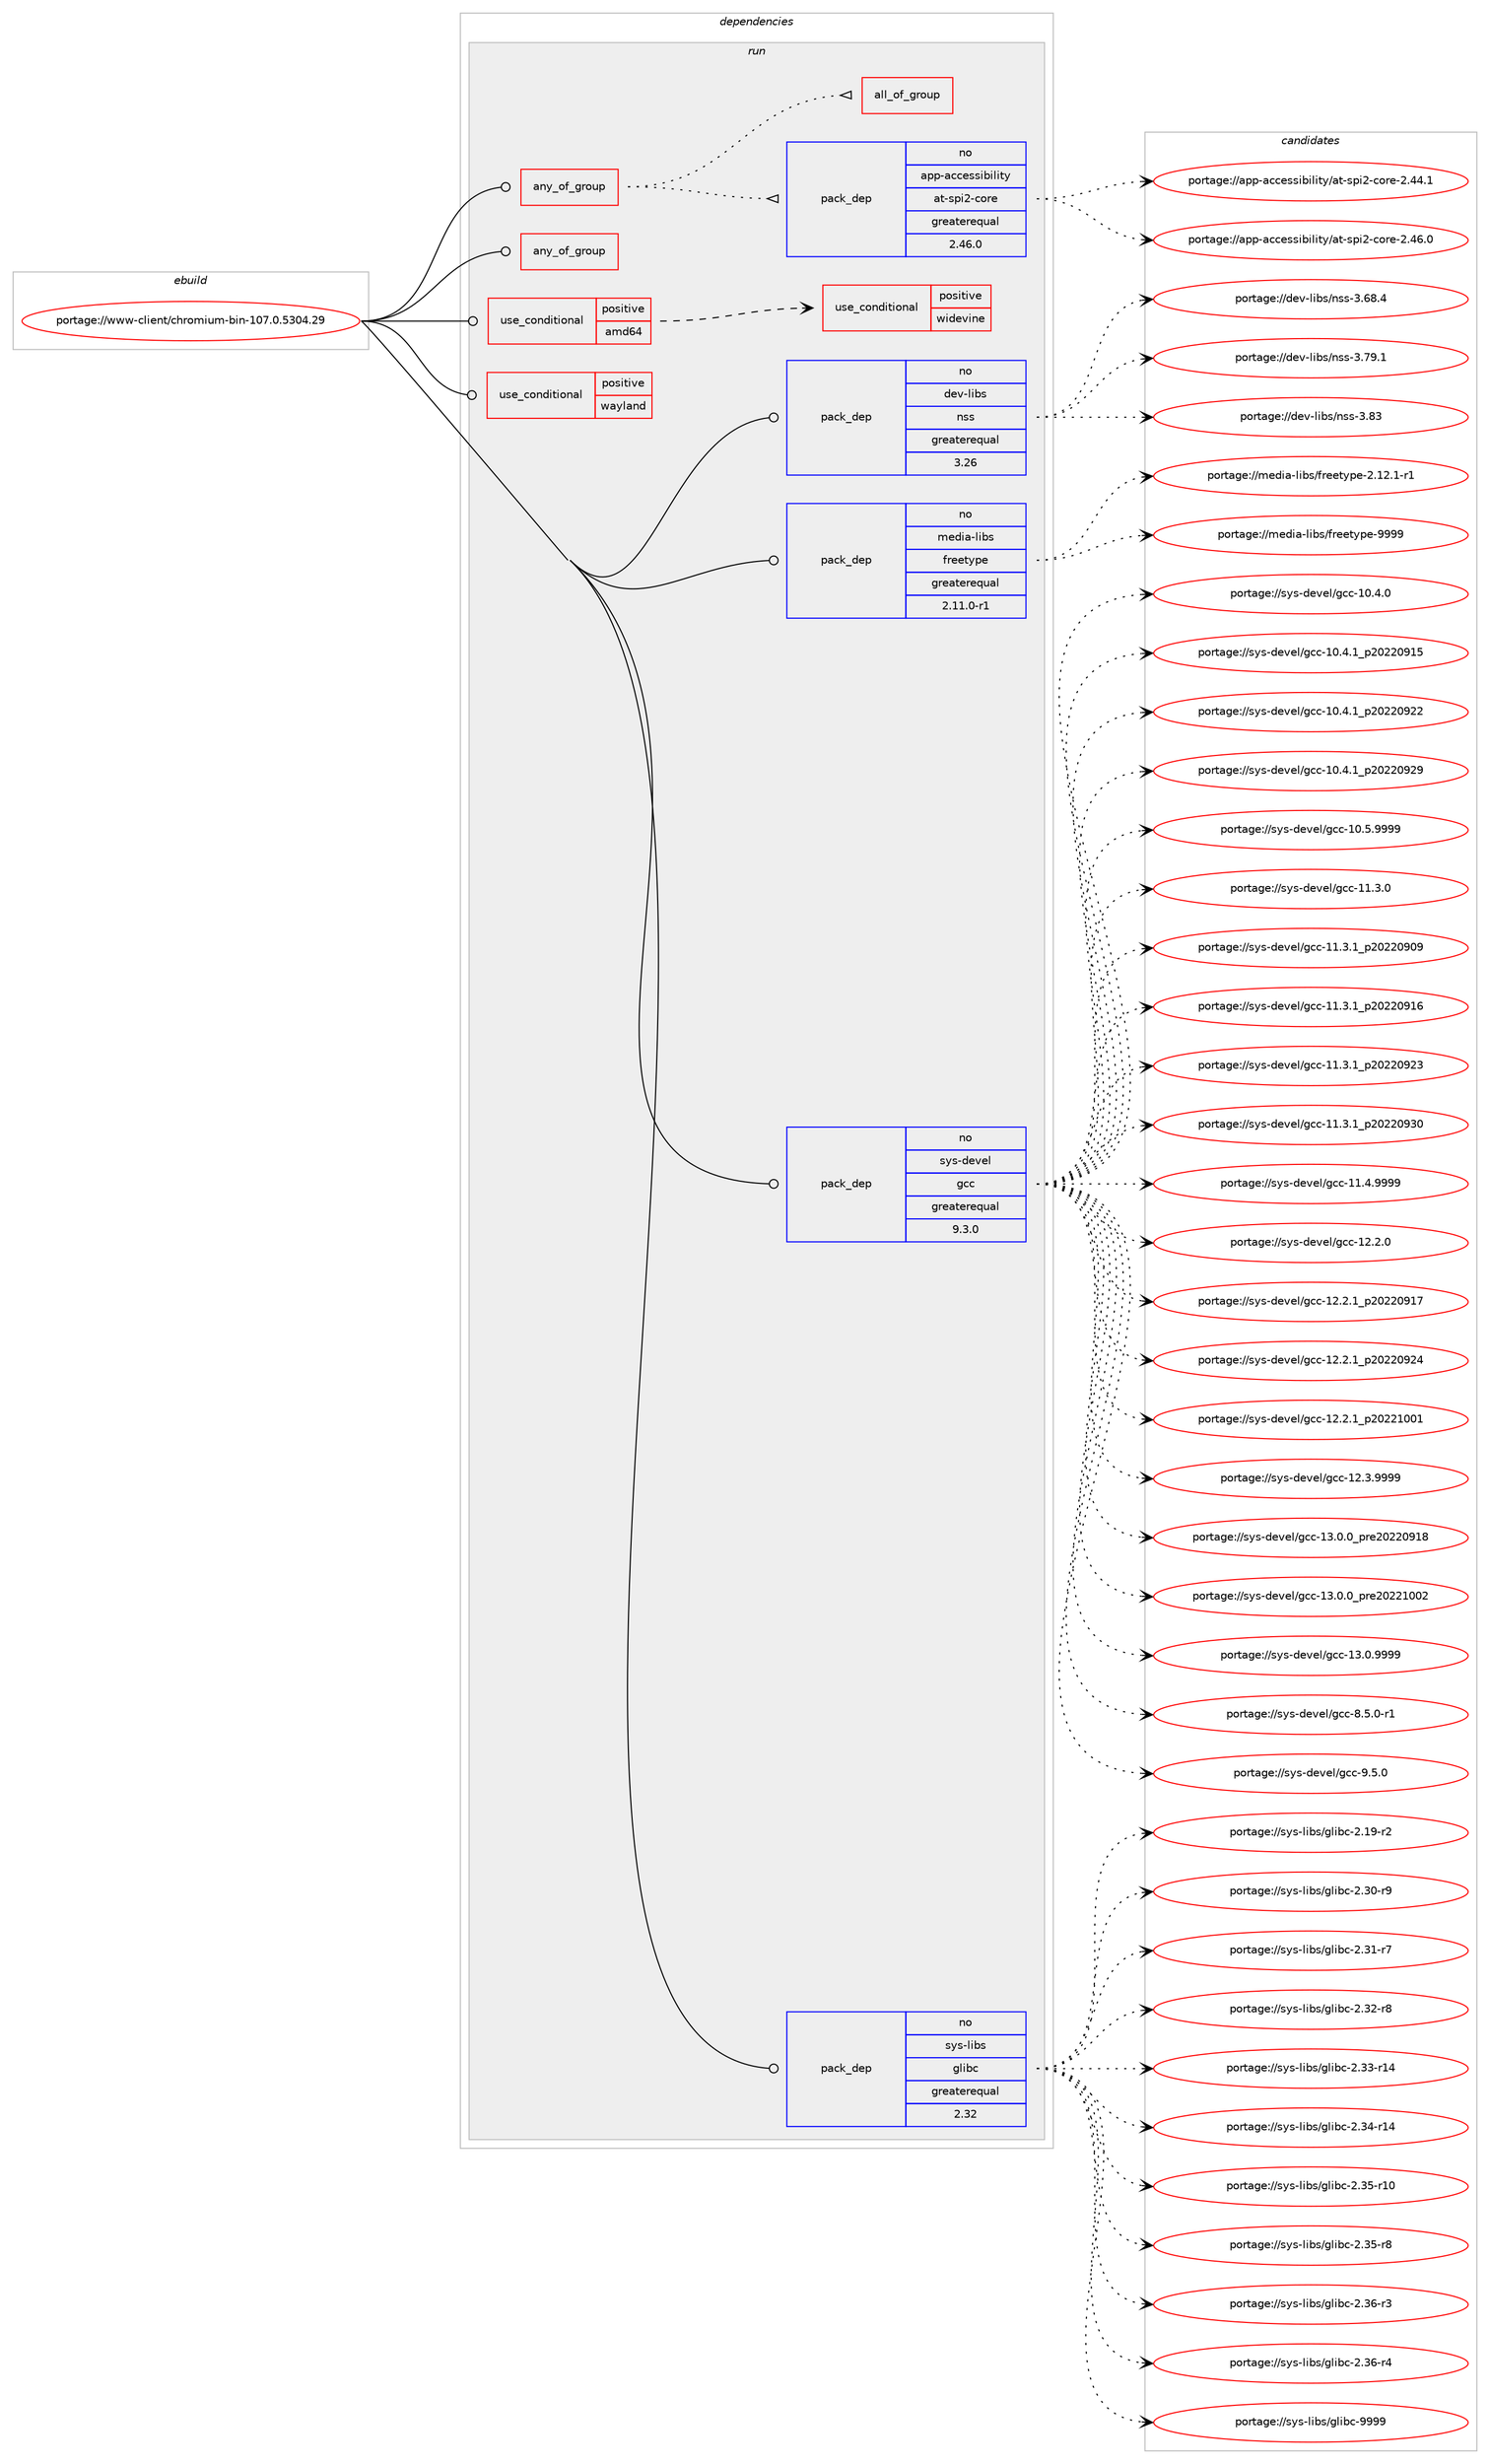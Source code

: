 digraph prolog {

# *************
# Graph options
# *************

newrank=true;
concentrate=true;
compound=true;
graph [rankdir=LR,fontname=Helvetica,fontsize=10,ranksep=1.5];#, ranksep=2.5, nodesep=0.2];
edge  [arrowhead=vee];
node  [fontname=Helvetica,fontsize=10];

# **********
# The ebuild
# **********

subgraph cluster_leftcol {
color=gray;
rank=same;
label=<<i>ebuild</i>>;
id [label="portage://www-client/chromium-bin-107.0.5304.29", color=red, width=4, href="../www-client/chromium-bin-107.0.5304.29.svg"];
}

# ****************
# The dependencies
# ****************

subgraph cluster_midcol {
color=gray;
label=<<i>dependencies</i>>;
subgraph cluster_compile {
fillcolor="#eeeeee";
style=filled;
label=<<i>compile</i>>;
}
subgraph cluster_compileandrun {
fillcolor="#eeeeee";
style=filled;
label=<<i>compile and run</i>>;
}
subgraph cluster_run {
fillcolor="#eeeeee";
style=filled;
label=<<i>run</i>>;
subgraph any66 {
dependency1257 [label=<<TABLE BORDER="0" CELLBORDER="1" CELLSPACING="0" CELLPADDING="4"><TR><TD CELLPADDING="10">any_of_group</TD></TR></TABLE>>, shape=none, color=red];subgraph pack640 {
dependency1258 [label=<<TABLE BORDER="0" CELLBORDER="1" CELLSPACING="0" CELLPADDING="4" WIDTH="220"><TR><TD ROWSPAN="6" CELLPADDING="30">pack_dep</TD></TR><TR><TD WIDTH="110">no</TD></TR><TR><TD>app-accessibility</TD></TR><TR><TD>at-spi2-core</TD></TR><TR><TD>greaterequal</TD></TR><TR><TD>2.46.0</TD></TR></TABLE>>, shape=none, color=blue];
}
dependency1257:e -> dependency1258:w [weight=20,style="dotted",arrowhead="oinv"];
subgraph all3 {
dependency1259 [label=<<TABLE BORDER="0" CELLBORDER="1" CELLSPACING="0" CELLPADDING="4"><TR><TD CELLPADDING="10">all_of_group</TD></TR></TABLE>>, shape=none, color=red];# *** BEGIN UNKNOWN DEPENDENCY TYPE (TODO) ***
# dependency1259 -> package_dependency(portage://www-client/chromium-bin-107.0.5304.29,run,no,app-accessibility,at-spi2-atk,none,[,,],[],[])
# *** END UNKNOWN DEPENDENCY TYPE (TODO) ***

# *** BEGIN UNKNOWN DEPENDENCY TYPE (TODO) ***
# dependency1259 -> package_dependency(portage://www-client/chromium-bin-107.0.5304.29,run,no,dev-libs,atk,none,[,,],[],[])
# *** END UNKNOWN DEPENDENCY TYPE (TODO) ***

}
dependency1257:e -> dependency1259:w [weight=20,style="dotted",arrowhead="oinv"];
}
id:e -> dependency1257:w [weight=20,style="solid",arrowhead="odot"];
subgraph any67 {
dependency1260 [label=<<TABLE BORDER="0" CELLBORDER="1" CELLSPACING="0" CELLPADDING="4"><TR><TD CELLPADDING="10">any_of_group</TD></TR></TABLE>>, shape=none, color=red];# *** BEGIN UNKNOWN DEPENDENCY TYPE (TODO) ***
# dependency1260 -> package_dependency(portage://www-client/chromium-bin-107.0.5304.29,run,no,x11-libs,gtk+,none,[,,],[slot(3)],[use(enable(X),none),use(optenable(wayland),none)])
# *** END UNKNOWN DEPENDENCY TYPE (TODO) ***

# *** BEGIN UNKNOWN DEPENDENCY TYPE (TODO) ***
# dependency1260 -> package_dependency(portage://www-client/chromium-bin-107.0.5304.29,run,no,gui-libs,gtk,none,[,,],[slot(4)],[use(enable(X),none),use(optenable(wayland),none)])
# *** END UNKNOWN DEPENDENCY TYPE (TODO) ***

}
id:e -> dependency1260:w [weight=20,style="solid",arrowhead="odot"];
subgraph cond551 {
dependency1261 [label=<<TABLE BORDER="0" CELLBORDER="1" CELLSPACING="0" CELLPADDING="4"><TR><TD ROWSPAN="3" CELLPADDING="10">use_conditional</TD></TR><TR><TD>positive</TD></TR><TR><TD>amd64</TD></TR></TABLE>>, shape=none, color=red];
subgraph cond552 {
dependency1262 [label=<<TABLE BORDER="0" CELLBORDER="1" CELLSPACING="0" CELLPADDING="4"><TR><TD ROWSPAN="3" CELLPADDING="10">use_conditional</TD></TR><TR><TD>positive</TD></TR><TR><TD>widevine</TD></TR></TABLE>>, shape=none, color=red];
# *** BEGIN UNKNOWN DEPENDENCY TYPE (TODO) ***
# dependency1262 -> package_dependency(portage://www-client/chromium-bin-107.0.5304.29,run,no,www-plugins,chrome-binary-plugins,none,[,,],[],[])
# *** END UNKNOWN DEPENDENCY TYPE (TODO) ***

}
dependency1261:e -> dependency1262:w [weight=20,style="dashed",arrowhead="vee"];
}
id:e -> dependency1261:w [weight=20,style="solid",arrowhead="odot"];
subgraph cond553 {
dependency1263 [label=<<TABLE BORDER="0" CELLBORDER="1" CELLSPACING="0" CELLPADDING="4"><TR><TD ROWSPAN="3" CELLPADDING="10">use_conditional</TD></TR><TR><TD>positive</TD></TR><TR><TD>wayland</TD></TR></TABLE>>, shape=none, color=red];
# *** BEGIN UNKNOWN DEPENDENCY TYPE (TODO) ***
# dependency1263 -> package_dependency(portage://www-client/chromium-bin-107.0.5304.29,run,no,dev-libs,wayland,none,[,,],[],[])
# *** END UNKNOWN DEPENDENCY TYPE (TODO) ***

}
id:e -> dependency1263:w [weight=20,style="solid",arrowhead="odot"];
# *** BEGIN UNKNOWN DEPENDENCY TYPE (TODO) ***
# id -> package_dependency(portage://www-client/chromium-bin-107.0.5304.29,run,no,dev-libs,expat,none,[,,],[],[])
# *** END UNKNOWN DEPENDENCY TYPE (TODO) ***

# *** BEGIN UNKNOWN DEPENDENCY TYPE (TODO) ***
# id -> package_dependency(portage://www-client/chromium-bin-107.0.5304.29,run,no,dev-libs,glib,none,[,,],[slot(2)],[])
# *** END UNKNOWN DEPENDENCY TYPE (TODO) ***

# *** BEGIN UNKNOWN DEPENDENCY TYPE (TODO) ***
# id -> package_dependency(portage://www-client/chromium-bin-107.0.5304.29,run,no,dev-libs,libxml2,none,[,,],[],[use(enable(icu),none)])
# *** END UNKNOWN DEPENDENCY TYPE (TODO) ***

# *** BEGIN UNKNOWN DEPENDENCY TYPE (TODO) ***
# id -> package_dependency(portage://www-client/chromium-bin-107.0.5304.29,run,no,dev-libs,libxslt,none,[,,],[],[])
# *** END UNKNOWN DEPENDENCY TYPE (TODO) ***

# *** BEGIN UNKNOWN DEPENDENCY TYPE (TODO) ***
# id -> package_dependency(portage://www-client/chromium-bin-107.0.5304.29,run,no,dev-libs,nspr,none,[,,],[],[])
# *** END UNKNOWN DEPENDENCY TYPE (TODO) ***

subgraph pack641 {
dependency1264 [label=<<TABLE BORDER="0" CELLBORDER="1" CELLSPACING="0" CELLPADDING="4" WIDTH="220"><TR><TD ROWSPAN="6" CELLPADDING="30">pack_dep</TD></TR><TR><TD WIDTH="110">no</TD></TR><TR><TD>dev-libs</TD></TR><TR><TD>nss</TD></TR><TR><TD>greaterequal</TD></TR><TR><TD>3.26</TD></TR></TABLE>>, shape=none, color=blue];
}
id:e -> dependency1264:w [weight=20,style="solid",arrowhead="odot"];
# *** BEGIN UNKNOWN DEPENDENCY TYPE (TODO) ***
# id -> package_dependency(portage://www-client/chromium-bin-107.0.5304.29,run,no,media-libs,alsa-lib,none,[,,],[],[])
# *** END UNKNOWN DEPENDENCY TYPE (TODO) ***

# *** BEGIN UNKNOWN DEPENDENCY TYPE (TODO) ***
# id -> package_dependency(portage://www-client/chromium-bin-107.0.5304.29,run,no,media-libs,flac,none,[,,],[slot(0),subslot(10-12)],[])
# *** END UNKNOWN DEPENDENCY TYPE (TODO) ***

# *** BEGIN UNKNOWN DEPENDENCY TYPE (TODO) ***
# id -> package_dependency(portage://www-client/chromium-bin-107.0.5304.29,run,no,media-libs,fontconfig,none,[,,],[],[])
# *** END UNKNOWN DEPENDENCY TYPE (TODO) ***

subgraph pack642 {
dependency1265 [label=<<TABLE BORDER="0" CELLBORDER="1" CELLSPACING="0" CELLPADDING="4" WIDTH="220"><TR><TD ROWSPAN="6" CELLPADDING="30">pack_dep</TD></TR><TR><TD WIDTH="110">no</TD></TR><TR><TD>media-libs</TD></TR><TR><TD>freetype</TD></TR><TR><TD>greaterequal</TD></TR><TR><TD>2.11.0-r1</TD></TR></TABLE>>, shape=none, color=blue];
}
id:e -> dependency1265:w [weight=20,style="solid",arrowhead="odot"];
# *** BEGIN UNKNOWN DEPENDENCY TYPE (TODO) ***
# id -> package_dependency(portage://www-client/chromium-bin-107.0.5304.29,run,no,media-libs,libjpeg-turbo,none,[,,],[],[])
# *** END UNKNOWN DEPENDENCY TYPE (TODO) ***

# *** BEGIN UNKNOWN DEPENDENCY TYPE (TODO) ***
# id -> package_dependency(portage://www-client/chromium-bin-107.0.5304.29,run,no,media-libs,libwebp,none,[,,],[],[])
# *** END UNKNOWN DEPENDENCY TYPE (TODO) ***

# *** BEGIN UNKNOWN DEPENDENCY TYPE (TODO) ***
# id -> package_dependency(portage://www-client/chromium-bin-107.0.5304.29,run,no,media-libs,mesa,none,[,,],[],[use(enable(gbm),positive)])
# *** END UNKNOWN DEPENDENCY TYPE (TODO) ***

# *** BEGIN UNKNOWN DEPENDENCY TYPE (TODO) ***
# id -> package_dependency(portage://www-client/chromium-bin-107.0.5304.29,run,no,media-libs,openh264,none,[,,],[slot(0),subslot(6.1)],[])
# *** END UNKNOWN DEPENDENCY TYPE (TODO) ***

# *** BEGIN UNKNOWN DEPENDENCY TYPE (TODO) ***
# id -> package_dependency(portage://www-client/chromium-bin-107.0.5304.29,run,no,net-misc,curl,none,[,,],[],[use(enable(ssl),none)])
# *** END UNKNOWN DEPENDENCY TYPE (TODO) ***

# *** BEGIN UNKNOWN DEPENDENCY TYPE (TODO) ***
# id -> package_dependency(portage://www-client/chromium-bin-107.0.5304.29,run,no,net-print,cups,none,[,,],[],[])
# *** END UNKNOWN DEPENDENCY TYPE (TODO) ***

# *** BEGIN UNKNOWN DEPENDENCY TYPE (TODO) ***
# id -> package_dependency(portage://www-client/chromium-bin-107.0.5304.29,run,no,sys-apps,dbus,none,[,,],[],[])
# *** END UNKNOWN DEPENDENCY TYPE (TODO) ***

# *** BEGIN UNKNOWN DEPENDENCY TYPE (TODO) ***
# id -> package_dependency(portage://www-client/chromium-bin-107.0.5304.29,run,no,sys-apps,pciutils,none,[,,],[],[])
# *** END UNKNOWN DEPENDENCY TYPE (TODO) ***

subgraph pack643 {
dependency1266 [label=<<TABLE BORDER="0" CELLBORDER="1" CELLSPACING="0" CELLPADDING="4" WIDTH="220"><TR><TD ROWSPAN="6" CELLPADDING="30">pack_dep</TD></TR><TR><TD WIDTH="110">no</TD></TR><TR><TD>sys-devel</TD></TR><TR><TD>gcc</TD></TR><TR><TD>greaterequal</TD></TR><TR><TD>9.3.0</TD></TR></TABLE>>, shape=none, color=blue];
}
id:e -> dependency1266:w [weight=20,style="solid",arrowhead="odot"];
subgraph pack644 {
dependency1267 [label=<<TABLE BORDER="0" CELLBORDER="1" CELLSPACING="0" CELLPADDING="4" WIDTH="220"><TR><TD ROWSPAN="6" CELLPADDING="30">pack_dep</TD></TR><TR><TD WIDTH="110">no</TD></TR><TR><TD>sys-libs</TD></TR><TR><TD>glibc</TD></TR><TR><TD>greaterequal</TD></TR><TR><TD>2.32</TD></TR></TABLE>>, shape=none, color=blue];
}
id:e -> dependency1267:w [weight=20,style="solid",arrowhead="odot"];
# *** BEGIN UNKNOWN DEPENDENCY TYPE (TODO) ***
# id -> package_dependency(portage://www-client/chromium-bin-107.0.5304.29,run,no,sys-libs,zlib,none,[,,],[],[use(enable(minizip),none)])
# *** END UNKNOWN DEPENDENCY TYPE (TODO) ***

# *** BEGIN UNKNOWN DEPENDENCY TYPE (TODO) ***
# id -> package_dependency(portage://www-client/chromium-bin-107.0.5304.29,run,no,virtual,ttf-fonts,none,[,,],[],[])
# *** END UNKNOWN DEPENDENCY TYPE (TODO) ***

# *** BEGIN UNKNOWN DEPENDENCY TYPE (TODO) ***
# id -> package_dependency(portage://www-client/chromium-bin-107.0.5304.29,run,no,virtual,udev,none,[,,],[],[])
# *** END UNKNOWN DEPENDENCY TYPE (TODO) ***

# *** BEGIN UNKNOWN DEPENDENCY TYPE (TODO) ***
# id -> package_dependency(portage://www-client/chromium-bin-107.0.5304.29,run,no,x11-libs,cairo,none,[,,],[],[])
# *** END UNKNOWN DEPENDENCY TYPE (TODO) ***

# *** BEGIN UNKNOWN DEPENDENCY TYPE (TODO) ***
# id -> package_dependency(portage://www-client/chromium-bin-107.0.5304.29,run,no,x11-libs,gdk-pixbuf,none,[,,],[slot(2)],[])
# *** END UNKNOWN DEPENDENCY TYPE (TODO) ***

# *** BEGIN UNKNOWN DEPENDENCY TYPE (TODO) ***
# id -> package_dependency(portage://www-client/chromium-bin-107.0.5304.29,run,no,x11-libs,libX11,none,[,,],[],[])
# *** END UNKNOWN DEPENDENCY TYPE (TODO) ***

# *** BEGIN UNKNOWN DEPENDENCY TYPE (TODO) ***
# id -> package_dependency(portage://www-client/chromium-bin-107.0.5304.29,run,no,x11-libs,libXcomposite,none,[,,],[],[])
# *** END UNKNOWN DEPENDENCY TYPE (TODO) ***

# *** BEGIN UNKNOWN DEPENDENCY TYPE (TODO) ***
# id -> package_dependency(portage://www-client/chromium-bin-107.0.5304.29,run,no,x11-libs,libXdamage,none,[,,],[],[])
# *** END UNKNOWN DEPENDENCY TYPE (TODO) ***

# *** BEGIN UNKNOWN DEPENDENCY TYPE (TODO) ***
# id -> package_dependency(portage://www-client/chromium-bin-107.0.5304.29,run,no,x11-libs,libXext,none,[,,],[],[])
# *** END UNKNOWN DEPENDENCY TYPE (TODO) ***

# *** BEGIN UNKNOWN DEPENDENCY TYPE (TODO) ***
# id -> package_dependency(portage://www-client/chromium-bin-107.0.5304.29,run,no,x11-libs,libXfixes,none,[,,],[],[])
# *** END UNKNOWN DEPENDENCY TYPE (TODO) ***

# *** BEGIN UNKNOWN DEPENDENCY TYPE (TODO) ***
# id -> package_dependency(portage://www-client/chromium-bin-107.0.5304.29,run,no,x11-libs,libXrandr,none,[,,],[],[])
# *** END UNKNOWN DEPENDENCY TYPE (TODO) ***

# *** BEGIN UNKNOWN DEPENDENCY TYPE (TODO) ***
# id -> package_dependency(portage://www-client/chromium-bin-107.0.5304.29,run,no,x11-libs,libXtst,none,[,,],[],[])
# *** END UNKNOWN DEPENDENCY TYPE (TODO) ***

# *** BEGIN UNKNOWN DEPENDENCY TYPE (TODO) ***
# id -> package_dependency(portage://www-client/chromium-bin-107.0.5304.29,run,no,x11-libs,libdrm,none,[,,],[],[])
# *** END UNKNOWN DEPENDENCY TYPE (TODO) ***

# *** BEGIN UNKNOWN DEPENDENCY TYPE (TODO) ***
# id -> package_dependency(portage://www-client/chromium-bin-107.0.5304.29,run,no,x11-libs,libxcb,none,[,,],[],[])
# *** END UNKNOWN DEPENDENCY TYPE (TODO) ***

# *** BEGIN UNKNOWN DEPENDENCY TYPE (TODO) ***
# id -> package_dependency(portage://www-client/chromium-bin-107.0.5304.29,run,no,x11-libs,libxkbcommon,none,[,,],[],[])
# *** END UNKNOWN DEPENDENCY TYPE (TODO) ***

# *** BEGIN UNKNOWN DEPENDENCY TYPE (TODO) ***
# id -> package_dependency(portage://www-client/chromium-bin-107.0.5304.29,run,no,x11-libs,libxshmfence,none,[,,],[],[])
# *** END UNKNOWN DEPENDENCY TYPE (TODO) ***

# *** BEGIN UNKNOWN DEPENDENCY TYPE (TODO) ***
# id -> package_dependency(portage://www-client/chromium-bin-107.0.5304.29,run,no,x11-libs,pango,none,[,,],[],[])
# *** END UNKNOWN DEPENDENCY TYPE (TODO) ***

# *** BEGIN UNKNOWN DEPENDENCY TYPE (TODO) ***
# id -> package_dependency(portage://www-client/chromium-bin-107.0.5304.29,run,no,x11-misc,xdg-utils,none,[,,],[],[])
# *** END UNKNOWN DEPENDENCY TYPE (TODO) ***

}
}

# **************
# The candidates
# **************

subgraph cluster_choices {
rank=same;
color=gray;
label=<<i>candidates</i>>;

subgraph choice640 {
color=black;
nodesep=1;
choice97112112459799991011151151059810510810511612147971164511511210550459911111410145504652524649 [label="portage://app-accessibility/at-spi2-core-2.44.1", color=red, width=4,href="../app-accessibility/at-spi2-core-2.44.1.svg"];
choice97112112459799991011151151059810510810511612147971164511511210550459911111410145504652544648 [label="portage://app-accessibility/at-spi2-core-2.46.0", color=red, width=4,href="../app-accessibility/at-spi2-core-2.46.0.svg"];
dependency1258:e -> choice97112112459799991011151151059810510810511612147971164511511210550459911111410145504652524649:w [style=dotted,weight="100"];
dependency1258:e -> choice97112112459799991011151151059810510810511612147971164511511210550459911111410145504652544648:w [style=dotted,weight="100"];
}
subgraph choice641 {
color=black;
nodesep=1;
choice10010111845108105981154711011511545514654564652 [label="portage://dev-libs/nss-3.68.4", color=red, width=4,href="../dev-libs/nss-3.68.4.svg"];
choice10010111845108105981154711011511545514655574649 [label="portage://dev-libs/nss-3.79.1", color=red, width=4,href="../dev-libs/nss-3.79.1.svg"];
choice1001011184510810598115471101151154551465651 [label="portage://dev-libs/nss-3.83", color=red, width=4,href="../dev-libs/nss-3.83.svg"];
dependency1264:e -> choice10010111845108105981154711011511545514654564652:w [style=dotted,weight="100"];
dependency1264:e -> choice10010111845108105981154711011511545514655574649:w [style=dotted,weight="100"];
dependency1264:e -> choice1001011184510810598115471101151154551465651:w [style=dotted,weight="100"];
}
subgraph choice642 {
color=black;
nodesep=1;
choice10910110010597451081059811547102114101101116121112101455046495046494511449 [label="portage://media-libs/freetype-2.12.1-r1", color=red, width=4,href="../media-libs/freetype-2.12.1-r1.svg"];
choice109101100105974510810598115471021141011011161211121014557575757 [label="portage://media-libs/freetype-9999", color=red, width=4,href="../media-libs/freetype-9999.svg"];
dependency1265:e -> choice10910110010597451081059811547102114101101116121112101455046495046494511449:w [style=dotted,weight="100"];
dependency1265:e -> choice109101100105974510810598115471021141011011161211121014557575757:w [style=dotted,weight="100"];
}
subgraph choice643 {
color=black;
nodesep=1;
choice1151211154510010111810110847103999945494846524648 [label="portage://sys-devel/gcc-10.4.0", color=red, width=4,href="../sys-devel/gcc-10.4.0.svg"];
choice1151211154510010111810110847103999945494846524649951125048505048574953 [label="portage://sys-devel/gcc-10.4.1_p20220915", color=red, width=4,href="../sys-devel/gcc-10.4.1_p20220915.svg"];
choice1151211154510010111810110847103999945494846524649951125048505048575050 [label="portage://sys-devel/gcc-10.4.1_p20220922", color=red, width=4,href="../sys-devel/gcc-10.4.1_p20220922.svg"];
choice1151211154510010111810110847103999945494846524649951125048505048575057 [label="portage://sys-devel/gcc-10.4.1_p20220929", color=red, width=4,href="../sys-devel/gcc-10.4.1_p20220929.svg"];
choice1151211154510010111810110847103999945494846534657575757 [label="portage://sys-devel/gcc-10.5.9999", color=red, width=4,href="../sys-devel/gcc-10.5.9999.svg"];
choice1151211154510010111810110847103999945494946514648 [label="portage://sys-devel/gcc-11.3.0", color=red, width=4,href="../sys-devel/gcc-11.3.0.svg"];
choice1151211154510010111810110847103999945494946514649951125048505048574857 [label="portage://sys-devel/gcc-11.3.1_p20220909", color=red, width=4,href="../sys-devel/gcc-11.3.1_p20220909.svg"];
choice1151211154510010111810110847103999945494946514649951125048505048574954 [label="portage://sys-devel/gcc-11.3.1_p20220916", color=red, width=4,href="../sys-devel/gcc-11.3.1_p20220916.svg"];
choice1151211154510010111810110847103999945494946514649951125048505048575051 [label="portage://sys-devel/gcc-11.3.1_p20220923", color=red, width=4,href="../sys-devel/gcc-11.3.1_p20220923.svg"];
choice1151211154510010111810110847103999945494946514649951125048505048575148 [label="portage://sys-devel/gcc-11.3.1_p20220930", color=red, width=4,href="../sys-devel/gcc-11.3.1_p20220930.svg"];
choice1151211154510010111810110847103999945494946524657575757 [label="portage://sys-devel/gcc-11.4.9999", color=red, width=4,href="../sys-devel/gcc-11.4.9999.svg"];
choice1151211154510010111810110847103999945495046504648 [label="portage://sys-devel/gcc-12.2.0", color=red, width=4,href="../sys-devel/gcc-12.2.0.svg"];
choice1151211154510010111810110847103999945495046504649951125048505048574955 [label="portage://sys-devel/gcc-12.2.1_p20220917", color=red, width=4,href="../sys-devel/gcc-12.2.1_p20220917.svg"];
choice1151211154510010111810110847103999945495046504649951125048505048575052 [label="portage://sys-devel/gcc-12.2.1_p20220924", color=red, width=4,href="../sys-devel/gcc-12.2.1_p20220924.svg"];
choice1151211154510010111810110847103999945495046504649951125048505049484849 [label="portage://sys-devel/gcc-12.2.1_p20221001", color=red, width=4,href="../sys-devel/gcc-12.2.1_p20221001.svg"];
choice1151211154510010111810110847103999945495046514657575757 [label="portage://sys-devel/gcc-12.3.9999", color=red, width=4,href="../sys-devel/gcc-12.3.9999.svg"];
choice1151211154510010111810110847103999945495146484648951121141015048505048574956 [label="portage://sys-devel/gcc-13.0.0_pre20220918", color=red, width=4,href="../sys-devel/gcc-13.0.0_pre20220918.svg"];
choice1151211154510010111810110847103999945495146484648951121141015048505049484850 [label="portage://sys-devel/gcc-13.0.0_pre20221002", color=red, width=4,href="../sys-devel/gcc-13.0.0_pre20221002.svg"];
choice1151211154510010111810110847103999945495146484657575757 [label="portage://sys-devel/gcc-13.0.9999", color=red, width=4,href="../sys-devel/gcc-13.0.9999.svg"];
choice115121115451001011181011084710399994556465346484511449 [label="portage://sys-devel/gcc-8.5.0-r1", color=red, width=4,href="../sys-devel/gcc-8.5.0-r1.svg"];
choice11512111545100101118101108471039999455746534648 [label="portage://sys-devel/gcc-9.5.0", color=red, width=4,href="../sys-devel/gcc-9.5.0.svg"];
dependency1266:e -> choice1151211154510010111810110847103999945494846524648:w [style=dotted,weight="100"];
dependency1266:e -> choice1151211154510010111810110847103999945494846524649951125048505048574953:w [style=dotted,weight="100"];
dependency1266:e -> choice1151211154510010111810110847103999945494846524649951125048505048575050:w [style=dotted,weight="100"];
dependency1266:e -> choice1151211154510010111810110847103999945494846524649951125048505048575057:w [style=dotted,weight="100"];
dependency1266:e -> choice1151211154510010111810110847103999945494846534657575757:w [style=dotted,weight="100"];
dependency1266:e -> choice1151211154510010111810110847103999945494946514648:w [style=dotted,weight="100"];
dependency1266:e -> choice1151211154510010111810110847103999945494946514649951125048505048574857:w [style=dotted,weight="100"];
dependency1266:e -> choice1151211154510010111810110847103999945494946514649951125048505048574954:w [style=dotted,weight="100"];
dependency1266:e -> choice1151211154510010111810110847103999945494946514649951125048505048575051:w [style=dotted,weight="100"];
dependency1266:e -> choice1151211154510010111810110847103999945494946514649951125048505048575148:w [style=dotted,weight="100"];
dependency1266:e -> choice1151211154510010111810110847103999945494946524657575757:w [style=dotted,weight="100"];
dependency1266:e -> choice1151211154510010111810110847103999945495046504648:w [style=dotted,weight="100"];
dependency1266:e -> choice1151211154510010111810110847103999945495046504649951125048505048574955:w [style=dotted,weight="100"];
dependency1266:e -> choice1151211154510010111810110847103999945495046504649951125048505048575052:w [style=dotted,weight="100"];
dependency1266:e -> choice1151211154510010111810110847103999945495046504649951125048505049484849:w [style=dotted,weight="100"];
dependency1266:e -> choice1151211154510010111810110847103999945495046514657575757:w [style=dotted,weight="100"];
dependency1266:e -> choice1151211154510010111810110847103999945495146484648951121141015048505048574956:w [style=dotted,weight="100"];
dependency1266:e -> choice1151211154510010111810110847103999945495146484648951121141015048505049484850:w [style=dotted,weight="100"];
dependency1266:e -> choice1151211154510010111810110847103999945495146484657575757:w [style=dotted,weight="100"];
dependency1266:e -> choice115121115451001011181011084710399994556465346484511449:w [style=dotted,weight="100"];
dependency1266:e -> choice11512111545100101118101108471039999455746534648:w [style=dotted,weight="100"];
}
subgraph choice644 {
color=black;
nodesep=1;
choice115121115451081059811547103108105989945504649574511450 [label="portage://sys-libs/glibc-2.19-r2", color=red, width=4,href="../sys-libs/glibc-2.19-r2.svg"];
choice115121115451081059811547103108105989945504651484511457 [label="portage://sys-libs/glibc-2.30-r9", color=red, width=4,href="../sys-libs/glibc-2.30-r9.svg"];
choice115121115451081059811547103108105989945504651494511455 [label="portage://sys-libs/glibc-2.31-r7", color=red, width=4,href="../sys-libs/glibc-2.31-r7.svg"];
choice115121115451081059811547103108105989945504651504511456 [label="portage://sys-libs/glibc-2.32-r8", color=red, width=4,href="../sys-libs/glibc-2.32-r8.svg"];
choice11512111545108105981154710310810598994550465151451144952 [label="portage://sys-libs/glibc-2.33-r14", color=red, width=4,href="../sys-libs/glibc-2.33-r14.svg"];
choice11512111545108105981154710310810598994550465152451144952 [label="portage://sys-libs/glibc-2.34-r14", color=red, width=4,href="../sys-libs/glibc-2.34-r14.svg"];
choice11512111545108105981154710310810598994550465153451144948 [label="portage://sys-libs/glibc-2.35-r10", color=red, width=4,href="../sys-libs/glibc-2.35-r10.svg"];
choice115121115451081059811547103108105989945504651534511456 [label="portage://sys-libs/glibc-2.35-r8", color=red, width=4,href="../sys-libs/glibc-2.35-r8.svg"];
choice115121115451081059811547103108105989945504651544511451 [label="portage://sys-libs/glibc-2.36-r3", color=red, width=4,href="../sys-libs/glibc-2.36-r3.svg"];
choice115121115451081059811547103108105989945504651544511452 [label="portage://sys-libs/glibc-2.36-r4", color=red, width=4,href="../sys-libs/glibc-2.36-r4.svg"];
choice11512111545108105981154710310810598994557575757 [label="portage://sys-libs/glibc-9999", color=red, width=4,href="../sys-libs/glibc-9999.svg"];
dependency1267:e -> choice115121115451081059811547103108105989945504649574511450:w [style=dotted,weight="100"];
dependency1267:e -> choice115121115451081059811547103108105989945504651484511457:w [style=dotted,weight="100"];
dependency1267:e -> choice115121115451081059811547103108105989945504651494511455:w [style=dotted,weight="100"];
dependency1267:e -> choice115121115451081059811547103108105989945504651504511456:w [style=dotted,weight="100"];
dependency1267:e -> choice11512111545108105981154710310810598994550465151451144952:w [style=dotted,weight="100"];
dependency1267:e -> choice11512111545108105981154710310810598994550465152451144952:w [style=dotted,weight="100"];
dependency1267:e -> choice11512111545108105981154710310810598994550465153451144948:w [style=dotted,weight="100"];
dependency1267:e -> choice115121115451081059811547103108105989945504651534511456:w [style=dotted,weight="100"];
dependency1267:e -> choice115121115451081059811547103108105989945504651544511451:w [style=dotted,weight="100"];
dependency1267:e -> choice115121115451081059811547103108105989945504651544511452:w [style=dotted,weight="100"];
dependency1267:e -> choice11512111545108105981154710310810598994557575757:w [style=dotted,weight="100"];
}
}

}
